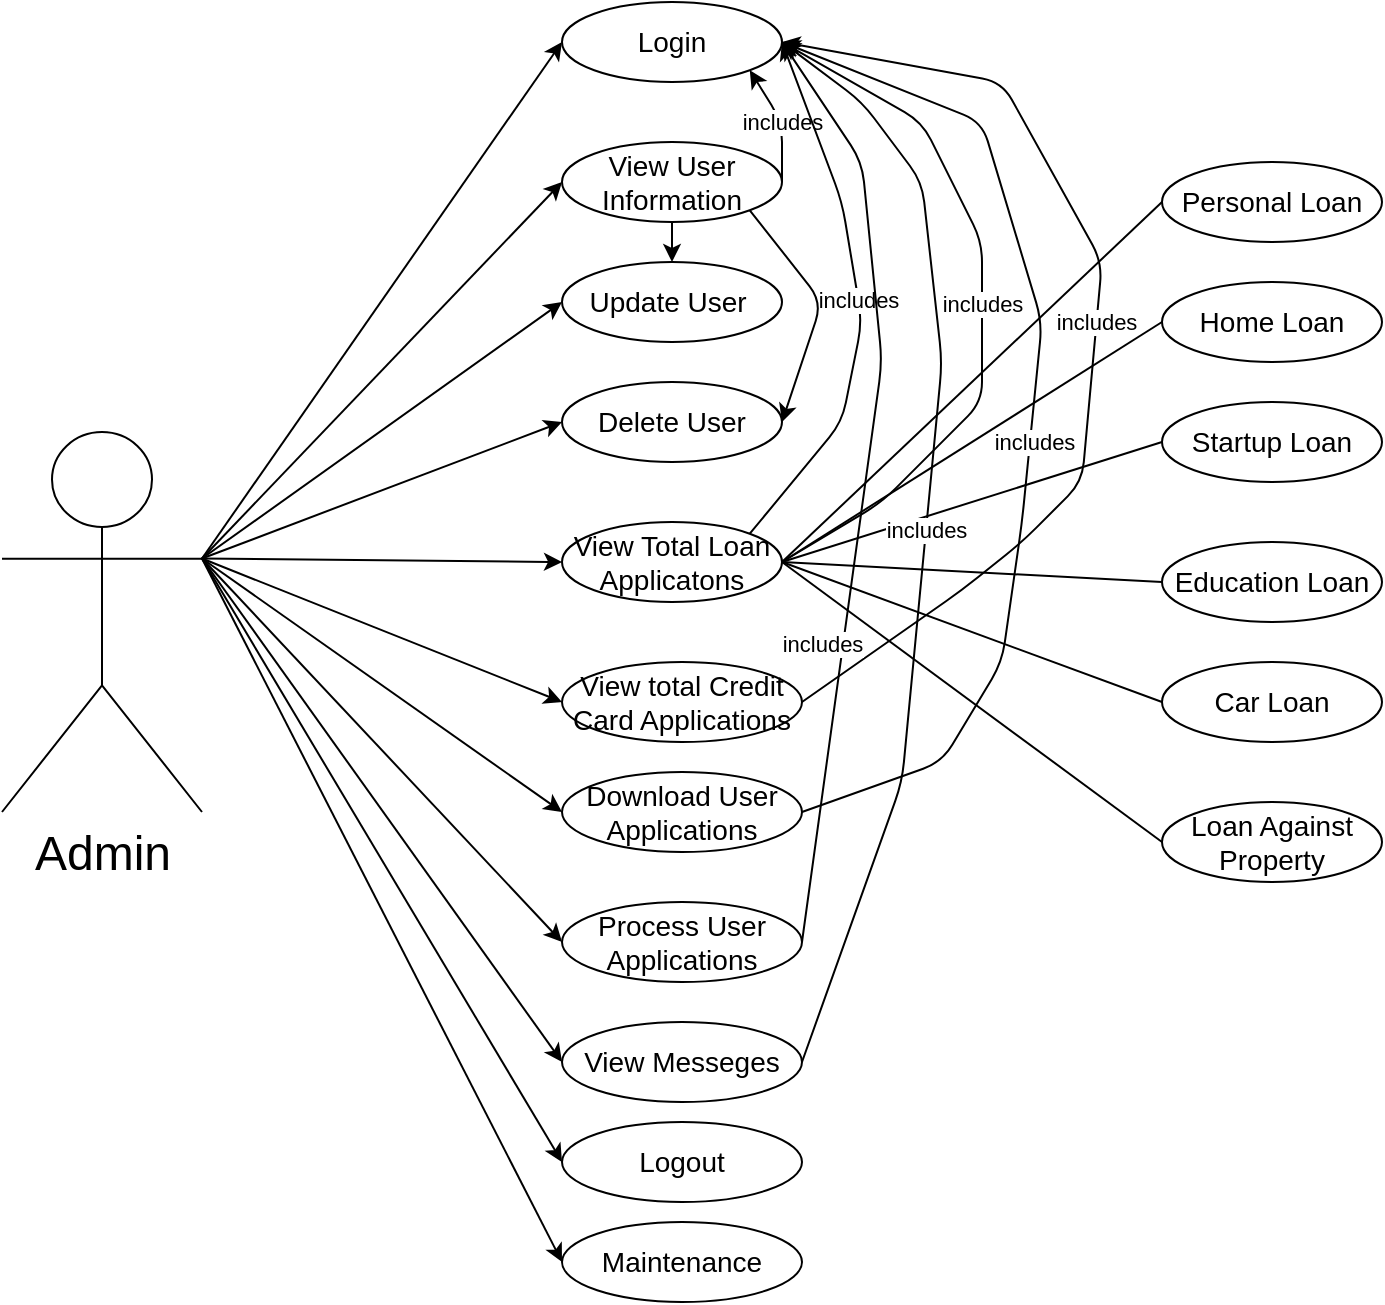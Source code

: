 <mxfile version="15.1.4" type="github"><diagram id="WoEiYBUSZKPod3xz_pdV" name="Page-1"><mxGraphModel dx="1021" dy="462" grid="1" gridSize="10" guides="1" tooltips="1" connect="1" arrows="1" fold="1" page="1" pageScale="1" pageWidth="827" pageHeight="1169" math="0" shadow="0"><root><mxCell id="0"/><mxCell id="1" parent="0"/><mxCell id="hvs8nfQZ57HfEIOSIwbS-6" value="&lt;font style=&quot;font-size: 24px&quot;&gt;Admin&lt;/font&gt;" style="shape=umlActor;verticalLabelPosition=bottom;verticalAlign=top;html=1;outlineConnect=0;" parent="1" vertex="1"><mxGeometry x="40" y="395" width="100" height="190" as="geometry"/></mxCell><mxCell id="hvs8nfQZ57HfEIOSIwbS-8" value="&lt;font style=&quot;font-size: 14px&quot;&gt;Login&lt;/font&gt;" style="ellipse;whiteSpace=wrap;html=1;" parent="1" vertex="1"><mxGeometry x="320" y="180" width="110" height="40" as="geometry"/></mxCell><mxCell id="hvs8nfQZ57HfEIOSIwbS-9" value="&lt;font style=&quot;font-size: 14px&quot;&gt;View User Information&lt;/font&gt;" style="ellipse;whiteSpace=wrap;html=1;" parent="1" vertex="1"><mxGeometry x="320" y="250" width="110" height="40" as="geometry"/></mxCell><mxCell id="hvs8nfQZ57HfEIOSIwbS-10" value="&lt;font style=&quot;font-size: 14px&quot;&gt;View Total Loan Applicatons&lt;/font&gt;" style="ellipse;whiteSpace=wrap;html=1;" parent="1" vertex="1"><mxGeometry x="320" y="440" width="110" height="40" as="geometry"/></mxCell><mxCell id="hvs8nfQZ57HfEIOSIwbS-11" value="&lt;font style=&quot;font-size: 14px&quot;&gt;Update User&amp;nbsp;&lt;/font&gt;" style="ellipse;whiteSpace=wrap;html=1;" parent="1" vertex="1"><mxGeometry x="320" y="310" width="110" height="40" as="geometry"/></mxCell><mxCell id="hvs8nfQZ57HfEIOSIwbS-13" value="&lt;font style=&quot;font-size: 14px&quot;&gt;Logout&lt;/font&gt;" style="ellipse;whiteSpace=wrap;html=1;" parent="1" vertex="1"><mxGeometry x="320" y="740" width="120" height="40" as="geometry"/></mxCell><mxCell id="hvs8nfQZ57HfEIOSIwbS-14" value="&lt;font style=&quot;font-size: 14px&quot;&gt;Delete User&lt;/font&gt;" style="ellipse;whiteSpace=wrap;html=1;" parent="1" vertex="1"><mxGeometry x="320" y="370" width="110" height="40" as="geometry"/></mxCell><mxCell id="hvs8nfQZ57HfEIOSIwbS-16" value="&lt;font style=&quot;font-size: 14px&quot;&gt;View total Credit Card Applications&lt;/font&gt;" style="ellipse;whiteSpace=wrap;html=1;" parent="1" vertex="1"><mxGeometry x="320" y="510" width="120" height="40" as="geometry"/></mxCell><mxCell id="hvs8nfQZ57HfEIOSIwbS-17" value="&lt;font style=&quot;font-size: 14px&quot;&gt;Home Loan&lt;/font&gt;" style="ellipse;whiteSpace=wrap;html=1;" parent="1" vertex="1"><mxGeometry x="620" y="320" width="110" height="40" as="geometry"/></mxCell><mxCell id="hvs8nfQZ57HfEIOSIwbS-18" value="&lt;font style=&quot;font-size: 14px&quot;&gt;Startup Loan&lt;/font&gt;" style="ellipse;whiteSpace=wrap;html=1;" parent="1" vertex="1"><mxGeometry x="620" y="380" width="110" height="40" as="geometry"/></mxCell><mxCell id="hvs8nfQZ57HfEIOSIwbS-19" value="&lt;font style=&quot;font-size: 14px&quot;&gt;Education Loan&lt;/font&gt;" style="ellipse;whiteSpace=wrap;html=1;" parent="1" vertex="1"><mxGeometry x="620" y="450" width="110" height="40" as="geometry"/></mxCell><mxCell id="hvs8nfQZ57HfEIOSIwbS-20" value="&lt;font style=&quot;font-size: 14px&quot;&gt;Car Loan&lt;/font&gt;" style="ellipse;whiteSpace=wrap;html=1;" parent="1" vertex="1"><mxGeometry x="620" y="510" width="110" height="40" as="geometry"/></mxCell><mxCell id="hvs8nfQZ57HfEIOSIwbS-21" value="&lt;font style=&quot;font-size: 14px&quot;&gt;Loan Against Property&lt;/font&gt;" style="ellipse;whiteSpace=wrap;html=1;" parent="1" vertex="1"><mxGeometry x="620" y="580" width="110" height="40" as="geometry"/></mxCell><mxCell id="hvs8nfQZ57HfEIOSIwbS-22" value="&lt;font style=&quot;font-size: 14px&quot;&gt;Personal Loan&lt;/font&gt;" style="ellipse;whiteSpace=wrap;html=1;" parent="1" vertex="1"><mxGeometry x="620" y="260" width="110" height="40" as="geometry"/></mxCell><mxCell id="hvs8nfQZ57HfEIOSIwbS-33" value="" style="endArrow=classic;html=1;exitX=1;exitY=0.333;exitDx=0;exitDy=0;exitPerimeter=0;entryX=0;entryY=0.5;entryDx=0;entryDy=0;" parent="1" source="hvs8nfQZ57HfEIOSIwbS-6" target="hvs8nfQZ57HfEIOSIwbS-8" edge="1"><mxGeometry width="50" height="50" relative="1" as="geometry"><mxPoint x="150.0" y="300" as="sourcePoint"/><mxPoint x="310.0" y="230" as="targetPoint"/></mxGeometry></mxCell><mxCell id="hvs8nfQZ57HfEIOSIwbS-34" value="" style="endArrow=classic;html=1;entryX=0;entryY=0.5;entryDx=0;entryDy=0;exitX=1;exitY=0.333;exitDx=0;exitDy=0;exitPerimeter=0;" parent="1" source="hvs8nfQZ57HfEIOSIwbS-6" target="hvs8nfQZ57HfEIOSIwbS-9" edge="1"><mxGeometry width="50" height="50" relative="1" as="geometry"><mxPoint x="170" y="230" as="sourcePoint"/><mxPoint x="320.0" y="285" as="targetPoint"/></mxGeometry></mxCell><mxCell id="hvs8nfQZ57HfEIOSIwbS-35" value="" style="endArrow=classic;html=1;entryX=0;entryY=0.5;entryDx=0;entryDy=0;exitX=1;exitY=0.333;exitDx=0;exitDy=0;exitPerimeter=0;" parent="1" source="hvs8nfQZ57HfEIOSIwbS-6" target="hvs8nfQZ57HfEIOSIwbS-11" edge="1"><mxGeometry width="50" height="50" relative="1" as="geometry"><mxPoint x="160" y="230" as="sourcePoint"/><mxPoint x="320.0" y="345" as="targetPoint"/></mxGeometry></mxCell><mxCell id="hvs8nfQZ57HfEIOSIwbS-36" value="" style="endArrow=classic;html=1;entryX=0;entryY=0.5;entryDx=0;entryDy=0;exitX=1;exitY=0.333;exitDx=0;exitDy=0;exitPerimeter=0;" parent="1" source="hvs8nfQZ57HfEIOSIwbS-6" target="hvs8nfQZ57HfEIOSIwbS-14" edge="1"><mxGeometry width="50" height="50" relative="1" as="geometry"><mxPoint x="160.0" y="285" as="sourcePoint"/><mxPoint x="320.0" y="395" as="targetPoint"/></mxGeometry></mxCell><mxCell id="hvs8nfQZ57HfEIOSIwbS-38" value="" style="endArrow=classic;html=1;entryX=0;entryY=0.5;entryDx=0;entryDy=0;exitX=1;exitY=0.333;exitDx=0;exitDy=0;exitPerimeter=0;" parent="1" source="hvs8nfQZ57HfEIOSIwbS-6" target="hvs8nfQZ57HfEIOSIwbS-10" edge="1"><mxGeometry width="50" height="50" relative="1" as="geometry"><mxPoint x="130.0" y="370" as="sourcePoint"/><mxPoint x="300.0" y="490" as="targetPoint"/></mxGeometry></mxCell><mxCell id="hvs8nfQZ57HfEIOSIwbS-39" value="" style="endArrow=classic;html=1;exitX=1;exitY=0.333;exitDx=0;exitDy=0;exitPerimeter=0;entryX=0;entryY=0.5;entryDx=0;entryDy=0;" parent="1" source="hvs8nfQZ57HfEIOSIwbS-6" target="hvs8nfQZ57HfEIOSIwbS-16" edge="1"><mxGeometry width="50" height="50" relative="1" as="geometry"><mxPoint x="110.0" y="360" as="sourcePoint"/><mxPoint x="320" y="500" as="targetPoint"/></mxGeometry></mxCell><mxCell id="hvs8nfQZ57HfEIOSIwbS-40" value="" style="endArrow=classic;html=1;exitX=1;exitY=0.333;exitDx=0;exitDy=0;exitPerimeter=0;entryX=0;entryY=0.5;entryDx=0;entryDy=0;" parent="1" source="hvs8nfQZ57HfEIOSIwbS-6" target="hvs8nfQZ57HfEIOSIwbS-13" edge="1"><mxGeometry width="50" height="50" relative="1" as="geometry"><mxPoint x="110.0" y="350" as="sourcePoint"/><mxPoint x="280.0" y="570" as="targetPoint"/></mxGeometry></mxCell><mxCell id="hvs8nfQZ57HfEIOSIwbS-44" value="" style="endArrow=none;html=1;entryX=0;entryY=0.5;entryDx=0;entryDy=0;exitX=1;exitY=0.5;exitDx=0;exitDy=0;" parent="1" source="hvs8nfQZ57HfEIOSIwbS-10" target="hvs8nfQZ57HfEIOSIwbS-17" edge="1"><mxGeometry width="50" height="50" relative="1" as="geometry"><mxPoint x="580" y="350" as="sourcePoint"/><mxPoint x="500" y="380" as="targetPoint"/></mxGeometry></mxCell><mxCell id="hvs8nfQZ57HfEIOSIwbS-45" value="" style="endArrow=none;html=1;entryX=0;entryY=0.5;entryDx=0;entryDy=0;exitX=1;exitY=0.5;exitDx=0;exitDy=0;" parent="1" source="hvs8nfQZ57HfEIOSIwbS-10" target="hvs8nfQZ57HfEIOSIwbS-18" edge="1"><mxGeometry width="50" height="50" relative="1" as="geometry"><mxPoint x="570" y="430" as="sourcePoint"/><mxPoint x="530" y="460" as="targetPoint"/></mxGeometry></mxCell><mxCell id="hvs8nfQZ57HfEIOSIwbS-46" value="" style="endArrow=none;html=1;entryX=0;entryY=0.5;entryDx=0;entryDy=0;exitX=1;exitY=0.5;exitDx=0;exitDy=0;" parent="1" source="hvs8nfQZ57HfEIOSIwbS-10" target="hvs8nfQZ57HfEIOSIwbS-19" edge="1"><mxGeometry width="50" height="50" relative="1" as="geometry"><mxPoint x="570" y="480" as="sourcePoint"/><mxPoint x="550" y="420" as="targetPoint"/></mxGeometry></mxCell><mxCell id="hvs8nfQZ57HfEIOSIwbS-47" value="" style="endArrow=none;html=1;entryX=0;entryY=0.5;entryDx=0;entryDy=0;exitX=1;exitY=0.5;exitDx=0;exitDy=0;" parent="1" source="hvs8nfQZ57HfEIOSIwbS-10" target="hvs8nfQZ57HfEIOSIwbS-20" edge="1"><mxGeometry width="50" height="50" relative="1" as="geometry"><mxPoint x="570" y="520" as="sourcePoint"/><mxPoint x="560" y="430" as="targetPoint"/></mxGeometry></mxCell><mxCell id="hvs8nfQZ57HfEIOSIwbS-48" value="" style="endArrow=none;html=1;entryX=0;entryY=0.5;entryDx=0;entryDy=0;exitX=1;exitY=0.5;exitDx=0;exitDy=0;" parent="1" source="hvs8nfQZ57HfEIOSIwbS-10" target="hvs8nfQZ57HfEIOSIwbS-21" edge="1"><mxGeometry width="50" height="50" relative="1" as="geometry"><mxPoint x="570" y="590" as="sourcePoint"/><mxPoint x="530" y="640" as="targetPoint"/></mxGeometry></mxCell><mxCell id="hvs8nfQZ57HfEIOSIwbS-49" value="" style="endArrow=none;html=1;entryX=0;entryY=0.5;entryDx=0;entryDy=0;exitX=1;exitY=0.5;exitDx=0;exitDy=0;" parent="1" source="hvs8nfQZ57HfEIOSIwbS-10" target="hvs8nfQZ57HfEIOSIwbS-22" edge="1"><mxGeometry width="50" height="50" relative="1" as="geometry"><mxPoint x="580" y="320" as="sourcePoint"/><mxPoint x="540" y="340" as="targetPoint"/></mxGeometry></mxCell><mxCell id="hvs8nfQZ57HfEIOSIwbS-52" value="&lt;font style=&quot;font-size: 14px&quot;&gt;Process User Applications&lt;/font&gt;" style="ellipse;whiteSpace=wrap;html=1;" parent="1" vertex="1"><mxGeometry x="320" y="630" width="120" height="40" as="geometry"/></mxCell><mxCell id="hvs8nfQZ57HfEIOSIwbS-53" value="&lt;font style=&quot;font-size: 14px&quot;&gt;Download User Applications&lt;/font&gt;" style="ellipse;whiteSpace=wrap;html=1;" parent="1" vertex="1"><mxGeometry x="320" y="565" width="120" height="40" as="geometry"/></mxCell><mxCell id="hvs8nfQZ57HfEIOSIwbS-54" value="" style="endArrow=classic;html=1;entryX=0;entryY=0.5;entryDx=0;entryDy=0;exitX=1;exitY=0.333;exitDx=0;exitDy=0;exitPerimeter=0;" parent="1" source="hvs8nfQZ57HfEIOSIwbS-6" target="hvs8nfQZ57HfEIOSIwbS-52" edge="1"><mxGeometry width="50" height="50" relative="1" as="geometry"><mxPoint x="140" y="330" as="sourcePoint"/><mxPoint x="330.0" y="690.0" as="targetPoint"/></mxGeometry></mxCell><mxCell id="hvs8nfQZ57HfEIOSIwbS-55" value="" style="endArrow=classic;html=1;exitX=1;exitY=0.333;exitDx=0;exitDy=0;exitPerimeter=0;entryX=0;entryY=0.5;entryDx=0;entryDy=0;" parent="1" source="hvs8nfQZ57HfEIOSIwbS-6" target="hvs8nfQZ57HfEIOSIwbS-53" edge="1"><mxGeometry width="50" height="50" relative="1" as="geometry"><mxPoint x="160.0" y="350" as="sourcePoint"/><mxPoint x="340.0" y="700.0" as="targetPoint"/></mxGeometry></mxCell><mxCell id="hvs8nfQZ57HfEIOSIwbS-60" value="" style="endArrow=classic;html=1;exitX=1;exitY=0.5;exitDx=0;exitDy=0;entryX=1;entryY=1;entryDx=0;entryDy=0;" parent="1" source="hvs8nfQZ57HfEIOSIwbS-9" target="hvs8nfQZ57HfEIOSIwbS-8" edge="1"><mxGeometry relative="1" as="geometry"><mxPoint x="429.995" y="265.744" as="sourcePoint"/><mxPoint x="446.42" y="210" as="targetPoint"/><Array as="points"><mxPoint x="430" y="240"/></Array></mxGeometry></mxCell><mxCell id="hvs8nfQZ57HfEIOSIwbS-61" value="includes" style="edgeLabel;resizable=0;html=1;align=center;verticalAlign=middle;" parent="hvs8nfQZ57HfEIOSIwbS-60" connectable="0" vertex="1"><mxGeometry relative="1" as="geometry"/></mxCell><mxCell id="hvs8nfQZ57HfEIOSIwbS-66" value="" style="endArrow=classic;html=1;exitX=1;exitY=0.5;exitDx=0;exitDy=0;entryX=1;entryY=0.5;entryDx=0;entryDy=0;" parent="1" source="hvs8nfQZ57HfEIOSIwbS-10" target="hvs8nfQZ57HfEIOSIwbS-8" edge="1"><mxGeometry relative="1" as="geometry"><mxPoint x="450" y="500" as="sourcePoint"/><mxPoint x="490" y="170" as="targetPoint"/><Array as="points"><mxPoint x="480" y="430"/><mxPoint x="530" y="380"/><mxPoint x="530" y="300"/><mxPoint x="500" y="240"/></Array></mxGeometry></mxCell><mxCell id="hvs8nfQZ57HfEIOSIwbS-67" value="includes" style="edgeLabel;resizable=0;html=1;align=center;verticalAlign=middle;" parent="hvs8nfQZ57HfEIOSIwbS-66" connectable="0" vertex="1"><mxGeometry relative="1" as="geometry"/></mxCell><mxCell id="hvs8nfQZ57HfEIOSIwbS-68" value="" style="endArrow=classic;html=1;exitX=1;exitY=0;exitDx=0;exitDy=0;entryX=1;entryY=0.5;entryDx=0;entryDy=0;" parent="1" source="hvs8nfQZ57HfEIOSIwbS-10" target="hvs8nfQZ57HfEIOSIwbS-8" edge="1"><mxGeometry relative="1" as="geometry"><mxPoint x="423.575" y="474.256" as="sourcePoint"/><mxPoint x="460" y="190" as="targetPoint"/><Array as="points"><mxPoint x="460" y="390"/><mxPoint x="470" y="340"/><mxPoint x="460" y="280"/></Array></mxGeometry></mxCell><mxCell id="hvs8nfQZ57HfEIOSIwbS-69" value="includes" style="edgeLabel;resizable=0;html=1;align=center;verticalAlign=middle;" parent="hvs8nfQZ57HfEIOSIwbS-68" connectable="0" vertex="1"><mxGeometry relative="1" as="geometry"/></mxCell><mxCell id="-OjLA2pdYqwZDCe-Stsl-4" value="" style="endArrow=classic;html=1;exitX=1;exitY=1;exitDx=0;exitDy=0;entryX=1;entryY=0.5;entryDx=0;entryDy=0;" parent="1" source="hvs8nfQZ57HfEIOSIwbS-9" target="hvs8nfQZ57HfEIOSIwbS-14" edge="1"><mxGeometry width="50" height="50" relative="1" as="geometry"><mxPoint x="380" y="400" as="sourcePoint"/><mxPoint x="430" y="350" as="targetPoint"/><Array as="points"><mxPoint x="450" y="330"/></Array></mxGeometry></mxCell><mxCell id="-OjLA2pdYqwZDCe-Stsl-7" value="" style="endArrow=classic;html=1;exitX=0.5;exitY=1;exitDx=0;exitDy=0;entryX=0.5;entryY=0;entryDx=0;entryDy=0;" parent="1" source="hvs8nfQZ57HfEIOSIwbS-9" target="hvs8nfQZ57HfEIOSIwbS-11" edge="1"><mxGeometry width="50" height="50" relative="1" as="geometry"><mxPoint x="440" y="360" as="sourcePoint"/><mxPoint x="440" y="380" as="targetPoint"/></mxGeometry></mxCell><mxCell id="-OjLA2pdYqwZDCe-Stsl-9" value="" style="endArrow=classic;html=1;exitX=1;exitY=0.5;exitDx=0;exitDy=0;entryX=1;entryY=0.5;entryDx=0;entryDy=0;" parent="1" source="hvs8nfQZ57HfEIOSIwbS-16" target="hvs8nfQZ57HfEIOSIwbS-8" edge="1"><mxGeometry relative="1" as="geometry"><mxPoint x="423.575" y="474.256" as="sourcePoint"/><mxPoint x="440" y="210.0" as="targetPoint"/><Array as="points"><mxPoint x="520" y="474"/><mxPoint x="550" y="450"/><mxPoint x="580" y="420"/><mxPoint x="590" y="310"/><mxPoint x="540" y="220"/></Array></mxGeometry></mxCell><mxCell id="-OjLA2pdYqwZDCe-Stsl-10" value="includes" style="edgeLabel;resizable=0;html=1;align=center;verticalAlign=middle;" parent="-OjLA2pdYqwZDCe-Stsl-9" connectable="0" vertex="1"><mxGeometry relative="1" as="geometry"><mxPoint y="-7" as="offset"/></mxGeometry></mxCell><mxCell id="-OjLA2pdYqwZDCe-Stsl-11" value="" style="endArrow=classic;html=1;exitX=1;exitY=0.5;exitDx=0;exitDy=0;entryX=1;entryY=0.5;entryDx=0;entryDy=0;" parent="1" source="hvs8nfQZ57HfEIOSIwbS-53" target="hvs8nfQZ57HfEIOSIwbS-8" edge="1"><mxGeometry relative="1" as="geometry"><mxPoint x="440" y="510" as="sourcePoint"/><mxPoint x="440" y="210.0" as="targetPoint"/><Array as="points"><mxPoint x="510" y="560"/><mxPoint x="540" y="510"/><mxPoint x="550" y="440"/><mxPoint x="560" y="340"/><mxPoint x="530" y="240"/></Array></mxGeometry></mxCell><mxCell id="-OjLA2pdYqwZDCe-Stsl-12" value="includes" style="edgeLabel;resizable=0;html=1;align=center;verticalAlign=middle;" parent="-OjLA2pdYqwZDCe-Stsl-11" connectable="0" vertex="1"><mxGeometry relative="1" as="geometry"><mxPoint y="14" as="offset"/></mxGeometry></mxCell><mxCell id="-OjLA2pdYqwZDCe-Stsl-13" value="" style="endArrow=classic;html=1;exitX=1;exitY=0.5;exitDx=0;exitDy=0;entryX=1;entryY=0.5;entryDx=0;entryDy=0;" parent="1" source="hvs8nfQZ57HfEIOSIwbS-52" edge="1" target="hvs8nfQZ57HfEIOSIwbS-8"><mxGeometry relative="1" as="geometry"><mxPoint x="440" y="570" as="sourcePoint"/><mxPoint x="440" y="210.0" as="targetPoint"/><Array as="points"><mxPoint x="480" y="360"/><mxPoint x="470" y="260"/></Array></mxGeometry></mxCell><mxCell id="-OjLA2pdYqwZDCe-Stsl-14" value="includes" style="edgeLabel;resizable=0;html=1;align=center;verticalAlign=middle;" parent="-OjLA2pdYqwZDCe-Stsl-13" connectable="0" vertex="1"><mxGeometry relative="1" as="geometry"><mxPoint x="-22" y="81" as="offset"/></mxGeometry></mxCell><mxCell id="-OjLA2pdYqwZDCe-Stsl-15" value="&lt;span style=&quot;font-size: 14px&quot;&gt;Maintenance&lt;/span&gt;" style="ellipse;whiteSpace=wrap;html=1;" parent="1" vertex="1"><mxGeometry x="320" y="790" width="120" height="40" as="geometry"/></mxCell><mxCell id="-OjLA2pdYqwZDCe-Stsl-16" value="&lt;font style=&quot;font-size: 14px&quot;&gt;View Messeges&lt;/font&gt;" style="ellipse;whiteSpace=wrap;html=1;" parent="1" vertex="1"><mxGeometry x="320" y="690" width="120" height="40" as="geometry"/></mxCell><mxCell id="-OjLA2pdYqwZDCe-Stsl-17" value="" style="endArrow=classic;html=1;exitX=1;exitY=0.333;exitDx=0;exitDy=0;exitPerimeter=0;entryX=0;entryY=0.5;entryDx=0;entryDy=0;" parent="1" source="hvs8nfQZ57HfEIOSIwbS-6" target="-OjLA2pdYqwZDCe-Stsl-15" edge="1"><mxGeometry width="50" height="50" relative="1" as="geometry"><mxPoint x="170" y="398.333" as="sourcePoint"/><mxPoint x="330.0" y="770.0" as="targetPoint"/></mxGeometry></mxCell><mxCell id="-OjLA2pdYqwZDCe-Stsl-18" value="" style="endArrow=classic;html=1;entryX=0;entryY=0.5;entryDx=0;entryDy=0;exitX=1;exitY=0.333;exitDx=0;exitDy=0;exitPerimeter=0;" parent="1" source="hvs8nfQZ57HfEIOSIwbS-6" target="-OjLA2pdYqwZDCe-Stsl-16" edge="1"><mxGeometry width="50" height="50" relative="1" as="geometry"><mxPoint x="180" y="420" as="sourcePoint"/><mxPoint x="330.0" y="660" as="targetPoint"/></mxGeometry></mxCell><mxCell id="z128DHKOVkjNhzL7aCRj-1" value="" style="endArrow=classic;html=1;exitX=1;exitY=0.5;exitDx=0;exitDy=0;entryX=1;entryY=0.5;entryDx=0;entryDy=0;" edge="1" parent="1" source="-OjLA2pdYqwZDCe-Stsl-16" target="hvs8nfQZ57HfEIOSIwbS-8"><mxGeometry relative="1" as="geometry"><mxPoint x="450.0" y="660" as="sourcePoint"/><mxPoint x="450" y="220.0" as="targetPoint"/><Array as="points"><mxPoint x="490" y="570"/><mxPoint x="510" y="360"/><mxPoint x="500" y="270"/><mxPoint x="470" y="230"/></Array></mxGeometry></mxCell><mxCell id="z128DHKOVkjNhzL7aCRj-2" value="includes" style="edgeLabel;resizable=0;html=1;align=center;verticalAlign=middle;" connectable="0" vertex="1" parent="z128DHKOVkjNhzL7aCRj-1"><mxGeometry relative="1" as="geometry"/></mxCell></root></mxGraphModel></diagram></mxfile>
